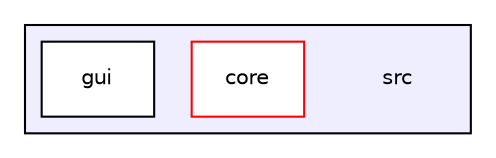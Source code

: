 digraph "src" {
  compound=true
  node [ fontsize="10", fontname="Helvetica"];
  edge [ labelfontsize="10", labelfontname="Helvetica"];
  subgraph clusterdir_68267d1309a1af8e8297ef4c3efbcdba {
    graph [ bgcolor="#eeeeff", pencolor="black", label="" URL="dir_68267d1309a1af8e8297ef4c3efbcdba.html"];
    dir_68267d1309a1af8e8297ef4c3efbcdba [shape=plaintext label="src"];
    dir_aebb8dcc11953d78e620bbef0b9e2183 [shape=box label="core" color="red" fillcolor="white" style="filled" URL="dir_aebb8dcc11953d78e620bbef0b9e2183.html"];
    dir_99d0482cf009f9d97a0877749b817f19 [shape=box label="gui" color="black" fillcolor="white" style="filled" URL="dir_99d0482cf009f9d97a0877749b817f19.html"];
  }
}
